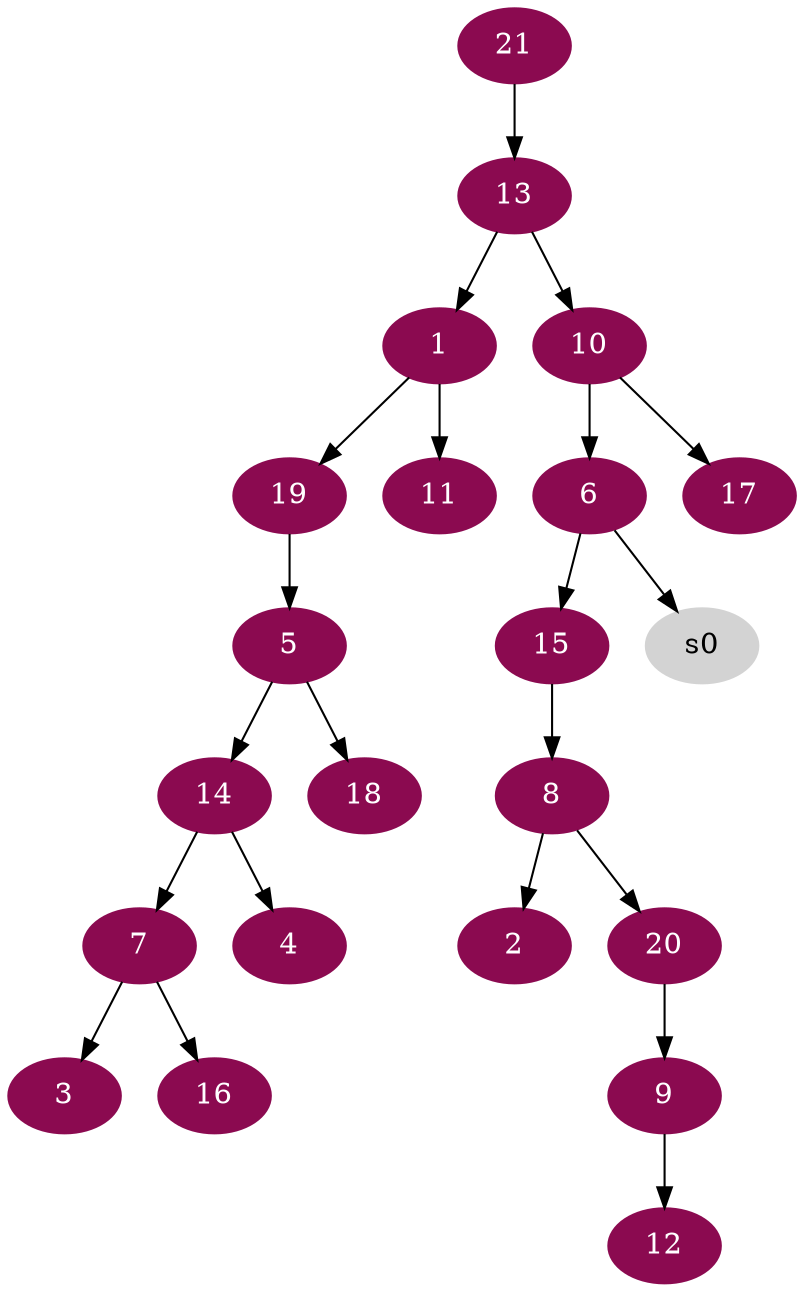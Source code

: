 digraph G {
node [color=deeppink4, style=filled, fontcolor=white];
13 -> 1;
8 -> 2;
7 -> 3;
14 -> 4;
19 -> 5;
10 -> 6;
14 -> 7;
15 -> 8;
20 -> 9;
13 -> 10;
1 -> 11;
9 -> 12;
21 -> 13;
5 -> 14;
6 -> 15;
7 -> 16;
10 -> 17;
5 -> 18;
1 -> 19;
8 -> 20;
node [color=lightgrey, style=filled, fontcolor=black];
6 -> s0;
}
